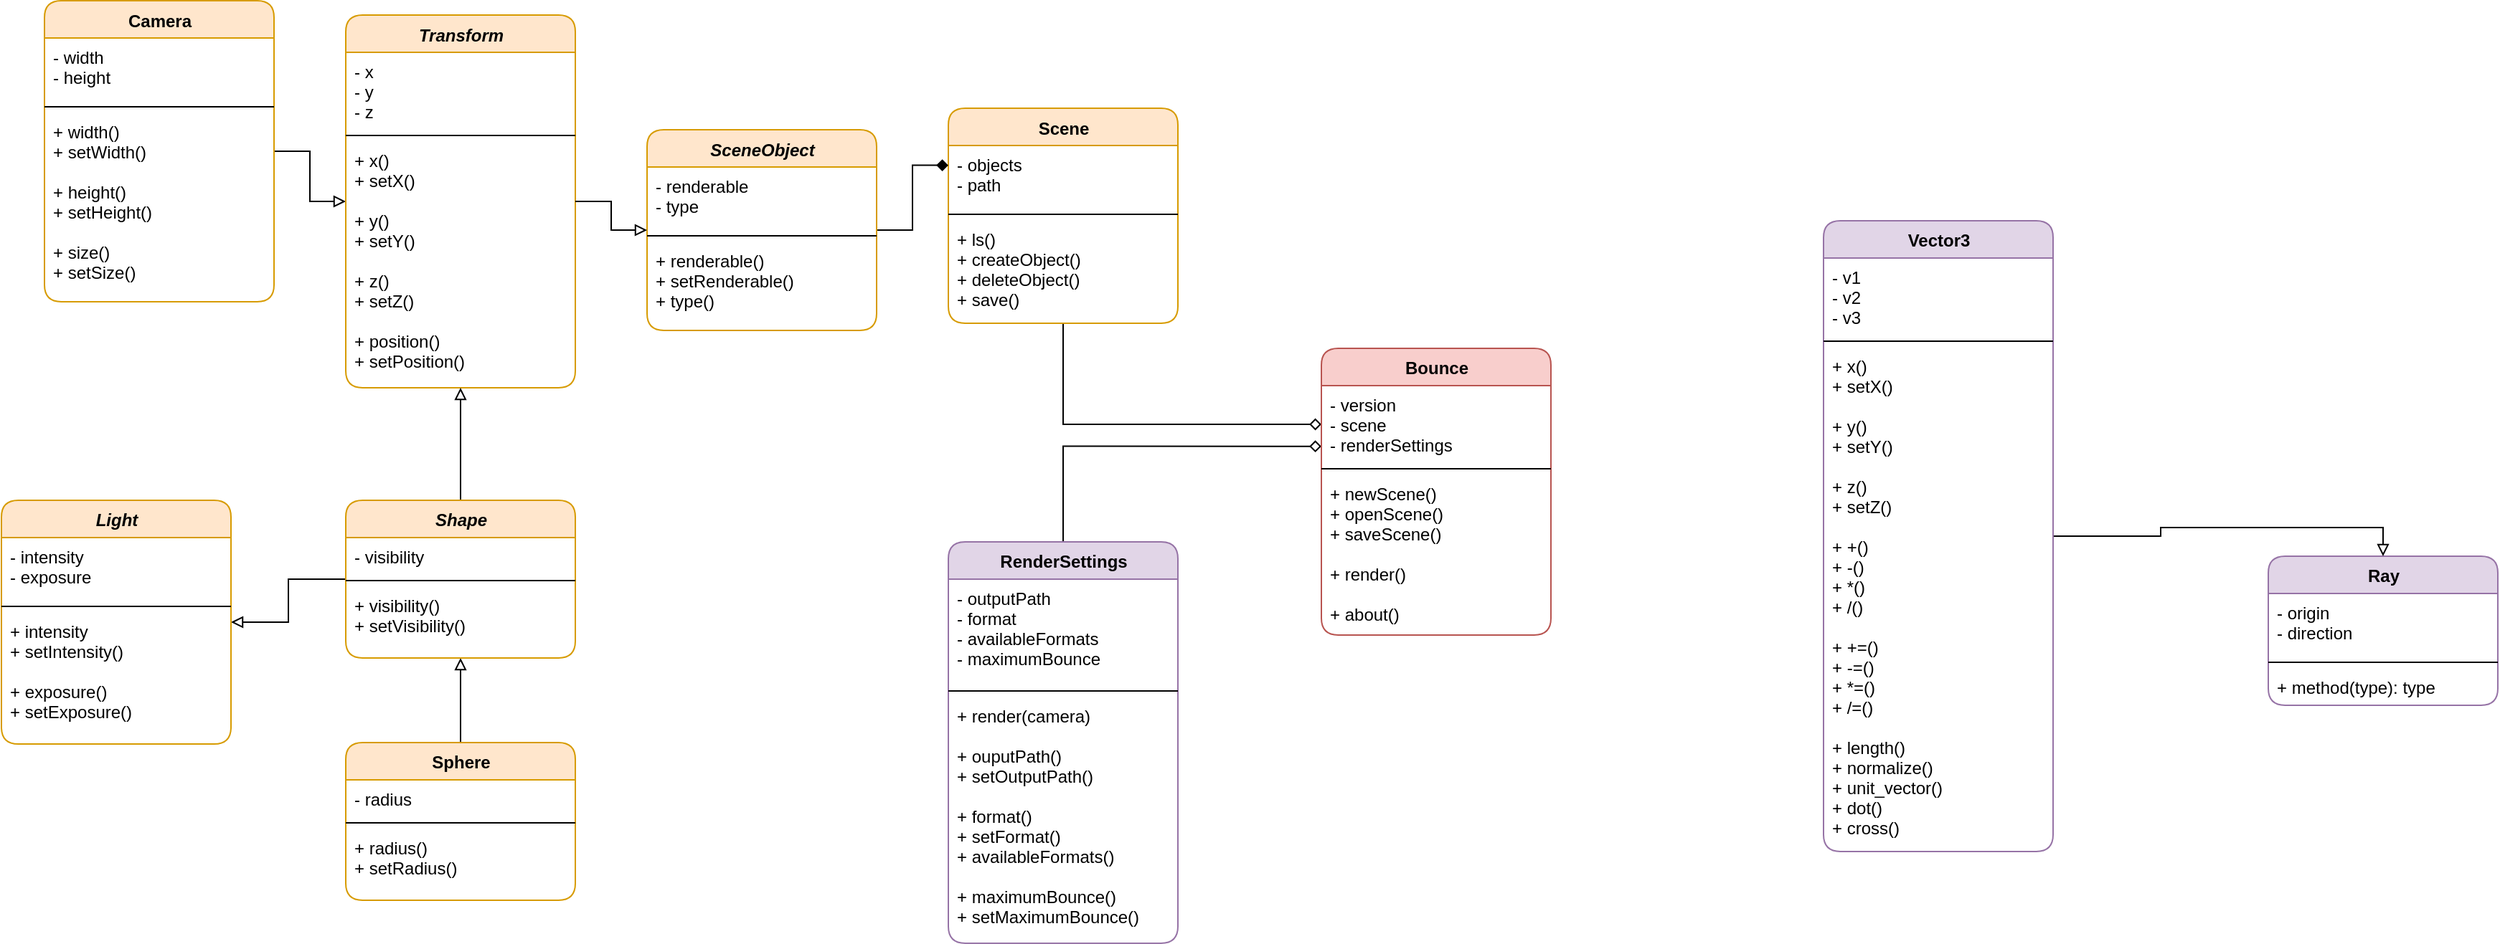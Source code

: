 <mxfile version="12.2.3" type="github" pages="1">
  <diagram id="MrHk-Hr7YyUdnZo1ahmc" name="Page-1">
    <mxGraphModel dx="2483" dy="918" grid="1" gridSize="10" guides="1" tooltips="1" connect="1" arrows="1" fold="1" page="1" pageScale="1" pageWidth="827" pageHeight="1169" math="0" shadow="0">
      <root>
        <mxCell id="0"/>
        <mxCell id="1" parent="0"/>
        <mxCell id="YPggoXLGuoCjKHJgoqWG-26" value="Ray" style="swimlane;fontStyle=1;align=center;verticalAlign=top;childLayout=stackLayout;horizontal=1;startSize=26;horizontalStack=0;resizeParent=1;resizeParentMax=0;resizeLast=0;collapsible=1;marginBottom=0;rounded=1;html=1;swimlaneLine=1;fillColor=#e1d5e7;swimlaneFillColor=#ffffff;labelBackgroundColor=none;labelBorderColor=none;strokeColor=#9673a6;" parent="1" vertex="1">
          <mxGeometry x="1310" y="650" width="160" height="104" as="geometry"/>
        </mxCell>
        <mxCell id="YPggoXLGuoCjKHJgoqWG-27" value="- origin&#xa;- direction" style="text;strokeColor=none;fillColor=none;align=left;verticalAlign=top;spacingLeft=4;spacingRight=4;overflow=hidden;rotatable=0;points=[[0,0.5],[1,0.5]];portConstraint=eastwest;labelBackgroundColor=none;" parent="YPggoXLGuoCjKHJgoqWG-26" vertex="1">
          <mxGeometry y="26" width="160" height="44" as="geometry"/>
        </mxCell>
        <mxCell id="YPggoXLGuoCjKHJgoqWG-28" value="" style="line;strokeWidth=1;fillColor=none;align=left;verticalAlign=middle;spacingTop=-1;spacingLeft=3;spacingRight=3;rotatable=0;labelPosition=right;points=[];portConstraint=eastwest;" parent="YPggoXLGuoCjKHJgoqWG-26" vertex="1">
          <mxGeometry y="70" width="160" height="8" as="geometry"/>
        </mxCell>
        <mxCell id="YPggoXLGuoCjKHJgoqWG-29" value="+ method(type): type" style="text;strokeColor=none;fillColor=none;align=left;verticalAlign=top;spacingLeft=4;spacingRight=4;overflow=hidden;rotatable=0;points=[[0,0.5],[1,0.5]];portConstraint=eastwest;" parent="YPggoXLGuoCjKHJgoqWG-26" vertex="1">
          <mxGeometry y="78" width="160" height="26" as="geometry"/>
        </mxCell>
        <mxCell id="MI5kxyF-54W-ANiLXjIw-13" value="" style="edgeStyle=orthogonalEdgeStyle;rounded=0;orthogonalLoop=1;jettySize=auto;html=1;endArrow=block;endFill=0;" parent="1" source="YPggoXLGuoCjKHJgoqWG-30" target="YPggoXLGuoCjKHJgoqWG-38" edge="1">
          <mxGeometry relative="1" as="geometry">
            <mxPoint x="240" y="211.914" as="targetPoint"/>
          </mxGeometry>
        </mxCell>
        <mxCell id="YPggoXLGuoCjKHJgoqWG-30" value="Camera" style="swimlane;fontStyle=1;align=center;verticalAlign=top;childLayout=stackLayout;horizontal=1;startSize=26;horizontalStack=0;resizeParent=1;resizeParentMax=0;resizeLast=0;collapsible=1;marginBottom=0;rounded=1;html=1;swimlaneLine=1;fillColor=#ffe6cc;strokeColor=#d79b00;swimlaneFillColor=#ffffff;" parent="1" vertex="1">
          <mxGeometry x="-240" y="262.5" width="160" height="210" as="geometry"/>
        </mxCell>
        <mxCell id="YPggoXLGuoCjKHJgoqWG-31" value="- width&#xa;- height&#xa;" style="text;strokeColor=none;fillColor=none;align=left;verticalAlign=top;spacingLeft=4;spacingRight=4;overflow=hidden;rotatable=0;points=[[0,0.5],[1,0.5]];portConstraint=eastwest;" parent="YPggoXLGuoCjKHJgoqWG-30" vertex="1">
          <mxGeometry y="26" width="160" height="44" as="geometry"/>
        </mxCell>
        <mxCell id="YPggoXLGuoCjKHJgoqWG-32" value="" style="line;strokeWidth=1;fillColor=none;align=left;verticalAlign=middle;spacingTop=-1;spacingLeft=3;spacingRight=3;rotatable=0;labelPosition=right;points=[];portConstraint=eastwest;" parent="YPggoXLGuoCjKHJgoqWG-30" vertex="1">
          <mxGeometry y="70" width="160" height="8" as="geometry"/>
        </mxCell>
        <mxCell id="YPggoXLGuoCjKHJgoqWG-33" value="+ width()&#xa;+ setWidth()&#xa;&#xa;+ height()&#xa;+ setHeight()&#xa;&#xa;+ size()&#xa;+ setSize()" style="text;strokeColor=none;fillColor=none;align=left;verticalAlign=top;spacingLeft=4;spacingRight=4;overflow=hidden;rotatable=0;points=[[0,0.5],[1,0.5]];portConstraint=eastwest;" parent="YPggoXLGuoCjKHJgoqWG-30" vertex="1">
          <mxGeometry y="78" width="160" height="132" as="geometry"/>
        </mxCell>
        <mxCell id="-4yrVSj8T2TBKY0hB94e-6" style="edgeStyle=orthogonalEdgeStyle;rounded=0;orthogonalLoop=1;jettySize=auto;html=1;endArrow=diamond;endFill=0;entryX=0;entryY=0.5;entryDx=0;entryDy=0;" edge="1" parent="1" source="YPggoXLGuoCjKHJgoqWG-34" target="FA91SIU1KhxT8H8j64Ka-30">
          <mxGeometry relative="1" as="geometry">
            <mxPoint x="670" y="510" as="targetPoint"/>
          </mxGeometry>
        </mxCell>
        <mxCell id="YPggoXLGuoCjKHJgoqWG-34" value="Scene" style="swimlane;fontStyle=1;align=center;verticalAlign=top;childLayout=stackLayout;horizontal=1;startSize=26;horizontalStack=0;resizeParent=1;resizeParentMax=0;resizeLast=0;collapsible=1;marginBottom=0;rounded=1;html=1;swimlaneLine=1;fillColor=#ffe6cc;swimlaneFillColor=#ffffff;labelBackgroundColor=none;labelBorderColor=none;strokeColor=#d79b00;" parent="1" vertex="1">
          <mxGeometry x="390" y="337.5" width="160" height="150" as="geometry"/>
        </mxCell>
        <mxCell id="YPggoXLGuoCjKHJgoqWG-35" value="- objects&#xa;- path" style="text;strokeColor=none;fillColor=none;align=left;verticalAlign=top;spacingLeft=4;spacingRight=4;overflow=hidden;rotatable=0;points=[[0,0.5],[1,0.5]];portConstraint=eastwest;labelBackgroundColor=none;" parent="YPggoXLGuoCjKHJgoqWG-34" vertex="1">
          <mxGeometry y="26" width="160" height="44" as="geometry"/>
        </mxCell>
        <mxCell id="YPggoXLGuoCjKHJgoqWG-36" value="" style="line;strokeWidth=1;fillColor=none;align=left;verticalAlign=middle;spacingTop=-1;spacingLeft=3;spacingRight=3;rotatable=0;labelPosition=right;points=[];portConstraint=eastwest;" parent="YPggoXLGuoCjKHJgoqWG-34" vertex="1">
          <mxGeometry y="70" width="160" height="8" as="geometry"/>
        </mxCell>
        <mxCell id="YPggoXLGuoCjKHJgoqWG-37" value="+ ls()&#xa;+ createObject()&#xa;+ deleteObject()&#xa;+ save()&#xa;" style="text;strokeColor=none;fillColor=none;align=left;verticalAlign=top;spacingLeft=4;spacingRight=4;overflow=hidden;rotatable=0;points=[[0,0.5],[1,0.5]];portConstraint=eastwest;" parent="YPggoXLGuoCjKHJgoqWG-34" vertex="1">
          <mxGeometry y="78" width="160" height="72" as="geometry"/>
        </mxCell>
        <mxCell id="YPggoXLGuoCjKHJgoqWG-49" style="edgeStyle=orthogonalEdgeStyle;rounded=0;orthogonalLoop=1;jettySize=auto;html=1;endArrow=diamond;endFill=1;elbow=vertical;entryX=0;entryY=0.314;entryDx=0;entryDy=0;entryPerimeter=0;" parent="1" source="MI5kxyF-54W-ANiLXjIw-31" target="YPggoXLGuoCjKHJgoqWG-35" edge="1">
          <mxGeometry relative="1" as="geometry"/>
        </mxCell>
        <mxCell id="YPggoXLGuoCjKHJgoqWG-38" value="&lt;i&gt;Transform&lt;/i&gt;" style="swimlane;fontStyle=1;align=center;verticalAlign=top;childLayout=stackLayout;horizontal=1;startSize=26;horizontalStack=0;resizeParent=1;resizeParentMax=0;resizeLast=0;collapsible=1;marginBottom=0;rounded=1;html=1;swimlaneLine=1;fillColor=#ffe6cc;swimlaneFillColor=#ffffff;labelBackgroundColor=none;labelBorderColor=none;strokeColor=#d79b00;" parent="1" vertex="1">
          <mxGeometry x="-30" y="272.5" width="160" height="260" as="geometry"/>
        </mxCell>
        <mxCell id="YPggoXLGuoCjKHJgoqWG-39" value="- x&#xa;- y&#xa;- z" style="text;strokeColor=none;fillColor=none;align=left;verticalAlign=top;spacingLeft=4;spacingRight=4;overflow=hidden;rotatable=0;points=[[0,0.5],[1,0.5]];portConstraint=eastwest;labelBackgroundColor=none;" parent="YPggoXLGuoCjKHJgoqWG-38" vertex="1">
          <mxGeometry y="26" width="160" height="54" as="geometry"/>
        </mxCell>
        <mxCell id="YPggoXLGuoCjKHJgoqWG-40" value="" style="line;strokeWidth=1;fillColor=none;align=left;verticalAlign=middle;spacingTop=-1;spacingLeft=3;spacingRight=3;rotatable=0;labelPosition=right;points=[];portConstraint=eastwest;" parent="YPggoXLGuoCjKHJgoqWG-38" vertex="1">
          <mxGeometry y="80" width="160" height="8" as="geometry"/>
        </mxCell>
        <mxCell id="YPggoXLGuoCjKHJgoqWG-41" value="+ x()&#xa;+ setX()&#xa;&#xa;+ y()&#xa;+ setY()&#xa;&#xa;+ z()&#xa;+ setZ()&#xa;&#xa;+ position()&#xa;+ setPosition()&#xa;" style="text;strokeColor=none;fillColor=none;align=left;verticalAlign=top;spacingLeft=4;spacingRight=4;overflow=hidden;rotatable=0;points=[[0,0.5],[1,0.5]];portConstraint=eastwest;" parent="YPggoXLGuoCjKHJgoqWG-38" vertex="1">
          <mxGeometry y="88" width="160" height="172" as="geometry"/>
        </mxCell>
        <mxCell id="MI5kxyF-54W-ANiLXjIw-19" style="edgeStyle=orthogonalEdgeStyle;rounded=0;orthogonalLoop=1;jettySize=auto;html=1;endArrow=block;endFill=0;" parent="1" source="YPggoXLGuoCjKHJgoqWG-42" target="YPggoXLGuoCjKHJgoqWG-38" edge="1">
          <mxGeometry relative="1" as="geometry"/>
        </mxCell>
        <mxCell id="MI5kxyF-54W-ANiLXjIw-24" value="" style="edgeStyle=orthogonalEdgeStyle;rounded=0;orthogonalLoop=1;jettySize=auto;html=1;endArrow=block;endFill=0;" parent="1" source="MI5kxyF-54W-ANiLXjIw-20" target="YPggoXLGuoCjKHJgoqWG-42" edge="1">
          <mxGeometry relative="1" as="geometry"/>
        </mxCell>
        <mxCell id="FA91SIU1KhxT8H8j64Ka-38" value="" style="edgeStyle=orthogonalEdgeStyle;rounded=0;orthogonalLoop=1;jettySize=auto;html=1;endArrow=block;endFill=0;" parent="1" source="YPggoXLGuoCjKHJgoqWG-42" target="FA91SIU1KhxT8H8j64Ka-34" edge="1">
          <mxGeometry relative="1" as="geometry"/>
        </mxCell>
        <mxCell id="YPggoXLGuoCjKHJgoqWG-42" value="Shape" style="swimlane;fontStyle=3;align=center;verticalAlign=top;childLayout=stackLayout;horizontal=1;startSize=26;horizontalStack=0;resizeParent=1;resizeParentMax=0;resizeLast=0;collapsible=1;marginBottom=0;rounded=1;html=1;swimlaneLine=1;fillColor=#ffe6cc;swimlaneFillColor=#ffffff;labelBackgroundColor=none;labelBorderColor=none;strokeColor=#d79b00;" parent="1" vertex="1">
          <mxGeometry x="-30" y="611" width="160" height="110" as="geometry"/>
        </mxCell>
        <mxCell id="YPggoXLGuoCjKHJgoqWG-43" value="- visibility" style="text;strokeColor=none;fillColor=none;align=left;verticalAlign=top;spacingLeft=4;spacingRight=4;overflow=hidden;rotatable=0;points=[[0,0.5],[1,0.5]];portConstraint=eastwest;labelBackgroundColor=none;" parent="YPggoXLGuoCjKHJgoqWG-42" vertex="1">
          <mxGeometry y="26" width="160" height="26" as="geometry"/>
        </mxCell>
        <mxCell id="YPggoXLGuoCjKHJgoqWG-44" value="" style="line;strokeWidth=1;fillColor=none;align=left;verticalAlign=middle;spacingTop=-1;spacingLeft=3;spacingRight=3;rotatable=0;labelPosition=right;points=[];portConstraint=eastwest;" parent="YPggoXLGuoCjKHJgoqWG-42" vertex="1">
          <mxGeometry y="52" width="160" height="8" as="geometry"/>
        </mxCell>
        <mxCell id="YPggoXLGuoCjKHJgoqWG-45" value="+ visibility()&#xa;+ setVisibility()" style="text;strokeColor=none;fillColor=none;align=left;verticalAlign=top;spacingLeft=4;spacingRight=4;overflow=hidden;rotatable=0;points=[[0,0.5],[1,0.5]];portConstraint=eastwest;" parent="YPggoXLGuoCjKHJgoqWG-42" vertex="1">
          <mxGeometry y="60" width="160" height="50" as="geometry"/>
        </mxCell>
        <mxCell id="FA91SIU1KhxT8H8j64Ka-34" value="Light" style="swimlane;fontStyle=3;align=center;verticalAlign=top;childLayout=stackLayout;horizontal=1;startSize=26;horizontalStack=0;resizeParent=1;resizeParentMax=0;resizeLast=0;collapsible=1;marginBottom=0;rounded=1;html=1;swimlaneLine=1;fillColor=#ffe6cc;swimlaneFillColor=#ffffff;labelBackgroundColor=none;labelBorderColor=none;strokeColor=#d79b00;" parent="1" vertex="1">
          <mxGeometry x="-270" y="611" width="160" height="170" as="geometry"/>
        </mxCell>
        <mxCell id="FA91SIU1KhxT8H8j64Ka-35" value="- intensity&#xa;- exposure" style="text;strokeColor=none;fillColor=none;align=left;verticalAlign=top;spacingLeft=4;spacingRight=4;overflow=hidden;rotatable=0;points=[[0,0.5],[1,0.5]];portConstraint=eastwest;labelBackgroundColor=none;" parent="FA91SIU1KhxT8H8j64Ka-34" vertex="1">
          <mxGeometry y="26" width="160" height="44" as="geometry"/>
        </mxCell>
        <mxCell id="FA91SIU1KhxT8H8j64Ka-36" value="" style="line;strokeWidth=1;fillColor=none;align=left;verticalAlign=middle;spacingTop=-1;spacingLeft=3;spacingRight=3;rotatable=0;labelPosition=right;points=[];portConstraint=eastwest;" parent="FA91SIU1KhxT8H8j64Ka-34" vertex="1">
          <mxGeometry y="70" width="160" height="8" as="geometry"/>
        </mxCell>
        <mxCell id="FA91SIU1KhxT8H8j64Ka-37" value="+ intensity&#xa;+ setIntensity()&#xa;&#xa;+ exposure()&#xa;+ setExposure()" style="text;strokeColor=none;fillColor=none;align=left;verticalAlign=top;spacingLeft=4;spacingRight=4;overflow=hidden;rotatable=0;points=[[0,0.5],[1,0.5]];portConstraint=eastwest;" parent="FA91SIU1KhxT8H8j64Ka-34" vertex="1">
          <mxGeometry y="78" width="160" height="92" as="geometry"/>
        </mxCell>
        <mxCell id="MI5kxyF-54W-ANiLXjIw-20" value="Sphere" style="swimlane;fontStyle=1;align=center;verticalAlign=top;childLayout=stackLayout;horizontal=1;startSize=26;horizontalStack=0;resizeParent=1;resizeParentMax=0;resizeLast=0;collapsible=1;marginBottom=0;rounded=1;html=1;swimlaneLine=1;fillColor=#ffe6cc;swimlaneFillColor=#ffffff;labelBackgroundColor=none;labelBorderColor=none;strokeColor=#d79b00;" parent="1" vertex="1">
          <mxGeometry x="-30" y="780" width="160" height="110" as="geometry"/>
        </mxCell>
        <mxCell id="MI5kxyF-54W-ANiLXjIw-21" value="- radius" style="text;strokeColor=none;fillColor=none;align=left;verticalAlign=top;spacingLeft=4;spacingRight=4;overflow=hidden;rotatable=0;points=[[0,0.5],[1,0.5]];portConstraint=eastwest;labelBackgroundColor=none;" parent="MI5kxyF-54W-ANiLXjIw-20" vertex="1">
          <mxGeometry y="26" width="160" height="26" as="geometry"/>
        </mxCell>
        <mxCell id="MI5kxyF-54W-ANiLXjIw-22" value="" style="line;strokeWidth=1;fillColor=none;align=left;verticalAlign=middle;spacingTop=-1;spacingLeft=3;spacingRight=3;rotatable=0;labelPosition=right;points=[];portConstraint=eastwest;" parent="MI5kxyF-54W-ANiLXjIw-20" vertex="1">
          <mxGeometry y="52" width="160" height="8" as="geometry"/>
        </mxCell>
        <mxCell id="MI5kxyF-54W-ANiLXjIw-23" value="+ radius()&#xa;+ setRadius()" style="text;strokeColor=none;fillColor=none;align=left;verticalAlign=top;spacingLeft=4;spacingRight=4;overflow=hidden;rotatable=0;points=[[0,0.5],[1,0.5]];portConstraint=eastwest;" parent="MI5kxyF-54W-ANiLXjIw-20" vertex="1">
          <mxGeometry y="60" width="160" height="50" as="geometry"/>
        </mxCell>
        <mxCell id="-4yrVSj8T2TBKY0hB94e-8" style="edgeStyle=orthogonalEdgeStyle;rounded=0;orthogonalLoop=1;jettySize=auto;html=1;endArrow=diamond;endFill=0;entryX=0;entryY=0.784;entryDx=0;entryDy=0;entryPerimeter=0;" edge="1" parent="1" source="MI5kxyF-54W-ANiLXjIw-4" target="FA91SIU1KhxT8H8j64Ka-30">
          <mxGeometry relative="1" as="geometry">
            <mxPoint x="690" y="550" as="targetPoint"/>
          </mxGeometry>
        </mxCell>
        <mxCell id="MI5kxyF-54W-ANiLXjIw-4" value="RenderSettings" style="swimlane;fontStyle=1;align=center;verticalAlign=top;childLayout=stackLayout;horizontal=1;startSize=26;horizontalStack=0;resizeParent=1;resizeParentMax=0;resizeLast=0;collapsible=1;marginBottom=0;rounded=1;html=1;swimlaneLine=1;fillColor=#e1d5e7;strokeColor=#9673a6;swimlaneFillColor=#ffffff;" parent="1" vertex="1">
          <mxGeometry x="390" y="640" width="160" height="280" as="geometry"/>
        </mxCell>
        <mxCell id="MI5kxyF-54W-ANiLXjIw-5" value="- outputPath&#xa;- format&#xa;- availableFormats&#xa;- maximumBounce" style="text;strokeColor=none;fillColor=none;align=left;verticalAlign=top;spacingLeft=4;spacingRight=4;overflow=hidden;rotatable=0;points=[[0,0.5],[1,0.5]];portConstraint=eastwest;" parent="MI5kxyF-54W-ANiLXjIw-4" vertex="1">
          <mxGeometry y="26" width="160" height="74" as="geometry"/>
        </mxCell>
        <mxCell id="MI5kxyF-54W-ANiLXjIw-6" value="" style="line;strokeWidth=1;fillColor=none;align=left;verticalAlign=middle;spacingTop=-1;spacingLeft=3;spacingRight=3;rotatable=0;labelPosition=right;points=[];portConstraint=eastwest;" parent="MI5kxyF-54W-ANiLXjIw-4" vertex="1">
          <mxGeometry y="100" width="160" height="8" as="geometry"/>
        </mxCell>
        <mxCell id="MI5kxyF-54W-ANiLXjIw-7" value="+ render(camera)&#xa;&#xa;+ ouputPath()&#xa;+ setOutputPath()&#xa;&#xa;+ format()&#xa;+ setFormat()&#xa;+ availableFormats()&#xa;&#xa;+ maximumBounce()&#xa;+ setMaximumBounce()" style="text;strokeColor=none;fillColor=none;align=left;verticalAlign=top;spacingLeft=4;spacingRight=4;overflow=hidden;rotatable=0;points=[[0,0.5],[1,0.5]];portConstraint=eastwest;" parent="MI5kxyF-54W-ANiLXjIw-4" vertex="1">
          <mxGeometry y="108" width="160" height="172" as="geometry"/>
        </mxCell>
        <mxCell id="MI5kxyF-54W-ANiLXjIw-31" value="SceneObject" style="swimlane;fontStyle=3;align=center;verticalAlign=top;childLayout=stackLayout;horizontal=1;startSize=26;horizontalStack=0;resizeParent=1;resizeParentMax=0;resizeLast=0;collapsible=1;marginBottom=0;rounded=1;html=1;swimlaneLine=1;fillColor=#ffe6cc;swimlaneFillColor=#ffffff;labelBackgroundColor=none;labelBorderColor=none;strokeColor=#d79b00;" parent="1" vertex="1">
          <mxGeometry x="180" y="352.5" width="160" height="140" as="geometry"/>
        </mxCell>
        <mxCell id="MI5kxyF-54W-ANiLXjIw-32" value="- renderable&#xa;- type" style="text;strokeColor=none;fillColor=none;align=left;verticalAlign=top;spacingLeft=4;spacingRight=4;overflow=hidden;rotatable=0;points=[[0,0.5],[1,0.5]];portConstraint=eastwest;labelBackgroundColor=none;" parent="MI5kxyF-54W-ANiLXjIw-31" vertex="1">
          <mxGeometry y="26" width="160" height="44" as="geometry"/>
        </mxCell>
        <mxCell id="MI5kxyF-54W-ANiLXjIw-33" value="" style="line;strokeWidth=1;fillColor=none;align=left;verticalAlign=middle;spacingTop=-1;spacingLeft=3;spacingRight=3;rotatable=0;labelPosition=right;points=[];portConstraint=eastwest;" parent="MI5kxyF-54W-ANiLXjIw-31" vertex="1">
          <mxGeometry y="70" width="160" height="8" as="geometry"/>
        </mxCell>
        <mxCell id="MI5kxyF-54W-ANiLXjIw-34" value="+ renderable()&#xa;+ setRenderable()&#xa;+ type()" style="text;strokeColor=none;fillColor=none;align=left;verticalAlign=top;spacingLeft=4;spacingRight=4;overflow=hidden;rotatable=0;points=[[0,0.5],[1,0.5]];portConstraint=eastwest;" parent="MI5kxyF-54W-ANiLXjIw-31" vertex="1">
          <mxGeometry y="78" width="160" height="62" as="geometry"/>
        </mxCell>
        <mxCell id="MI5kxyF-54W-ANiLXjIw-35" style="edgeStyle=orthogonalEdgeStyle;rounded=0;orthogonalLoop=1;jettySize=auto;html=1;endArrow=block;endFill=0;elbow=vertical;" parent="1" source="YPggoXLGuoCjKHJgoqWG-38" target="MI5kxyF-54W-ANiLXjIw-31" edge="1">
          <mxGeometry relative="1" as="geometry">
            <mxPoint x="300" y="175" as="sourcePoint"/>
            <mxPoint x="560" y="201" as="targetPoint"/>
          </mxGeometry>
        </mxCell>
        <mxCell id="FA91SIU1KhxT8H8j64Ka-29" value="Bounce" style="swimlane;fontStyle=1;align=center;verticalAlign=top;childLayout=stackLayout;horizontal=1;startSize=26;horizontalStack=0;resizeParent=1;resizeParentMax=0;resizeLast=0;collapsible=1;marginBottom=0;rounded=1;html=1;swimlaneLine=1;fillColor=#f8cecc;swimlaneFillColor=#ffffff;labelBackgroundColor=none;labelBorderColor=none;strokeColor=#b85450;" parent="1" vertex="1">
          <mxGeometry x="650" y="505" width="160" height="200" as="geometry"/>
        </mxCell>
        <mxCell id="FA91SIU1KhxT8H8j64Ka-30" value="- version&#xa;- scene&#xa;- renderSettings" style="text;strokeColor=none;fillColor=none;align=left;verticalAlign=top;spacingLeft=4;spacingRight=4;overflow=hidden;rotatable=0;points=[[0,0.5],[1,0.5]];portConstraint=eastwest;labelBackgroundColor=none;" parent="FA91SIU1KhxT8H8j64Ka-29" vertex="1">
          <mxGeometry y="26" width="160" height="54" as="geometry"/>
        </mxCell>
        <mxCell id="FA91SIU1KhxT8H8j64Ka-31" value="" style="line;strokeWidth=1;fillColor=none;align=left;verticalAlign=middle;spacingTop=-1;spacingLeft=3;spacingRight=3;rotatable=0;labelPosition=right;points=[];portConstraint=eastwest;" parent="FA91SIU1KhxT8H8j64Ka-29" vertex="1">
          <mxGeometry y="80" width="160" height="8" as="geometry"/>
        </mxCell>
        <mxCell id="FA91SIU1KhxT8H8j64Ka-32" value="+ newScene()&#xa;+ openScene()&#xa;+ saveScene()&#xa;&#xa;+ render()&#xa;&#xa;+ about()" style="text;strokeColor=none;fillColor=none;align=left;verticalAlign=top;spacingLeft=4;spacingRight=4;overflow=hidden;rotatable=0;points=[[0,0.5],[1,0.5]];portConstraint=eastwest;" parent="FA91SIU1KhxT8H8j64Ka-29" vertex="1">
          <mxGeometry y="88" width="160" height="112" as="geometry"/>
        </mxCell>
        <mxCell id="-4yrVSj8T2TBKY0hB94e-13" value="" style="edgeStyle=orthogonalEdgeStyle;rounded=0;orthogonalLoop=1;jettySize=auto;html=1;endArrow=block;endFill=0;entryX=0.5;entryY=0;entryDx=0;entryDy=0;" edge="1" parent="1" source="-4yrVSj8T2TBKY0hB94e-1" target="YPggoXLGuoCjKHJgoqWG-26">
          <mxGeometry relative="1" as="geometry">
            <mxPoint x="1240" y="636.0" as="targetPoint"/>
          </mxGeometry>
        </mxCell>
        <mxCell id="-4yrVSj8T2TBKY0hB94e-1" value="Vector3" style="swimlane;fontStyle=1;align=center;verticalAlign=top;childLayout=stackLayout;horizontal=1;startSize=26;horizontalStack=0;resizeParent=1;resizeParentMax=0;resizeLast=0;collapsible=1;marginBottom=0;rounded=1;html=1;swimlaneLine=1;fillColor=#e1d5e7;swimlaneFillColor=#ffffff;labelBackgroundColor=none;labelBorderColor=none;strokeColor=#9673a6;" vertex="1" parent="1">
          <mxGeometry x="1000" y="416" width="160" height="440" as="geometry"/>
        </mxCell>
        <mxCell id="-4yrVSj8T2TBKY0hB94e-2" value="- v1&#xa;- v2&#xa;- v3" style="text;strokeColor=none;fillColor=none;align=left;verticalAlign=top;spacingLeft=4;spacingRight=4;overflow=hidden;rotatable=0;points=[[0,0.5],[1,0.5]];portConstraint=eastwest;labelBackgroundColor=none;" vertex="1" parent="-4yrVSj8T2TBKY0hB94e-1">
          <mxGeometry y="26" width="160" height="54" as="geometry"/>
        </mxCell>
        <mxCell id="-4yrVSj8T2TBKY0hB94e-3" value="" style="line;strokeWidth=1;fillColor=none;align=left;verticalAlign=middle;spacingTop=-1;spacingLeft=3;spacingRight=3;rotatable=0;labelPosition=right;points=[];portConstraint=eastwest;" vertex="1" parent="-4yrVSj8T2TBKY0hB94e-1">
          <mxGeometry y="80" width="160" height="8" as="geometry"/>
        </mxCell>
        <mxCell id="-4yrVSj8T2TBKY0hB94e-4" value="+ x()&#xa;+ setX()&#xa;&#xa;+ y()&#xa;+ setY()&#xa;&#xa;+ z()&#xa;+ setZ()&#xa;&#xa;+ +()&#xa;+ -()&#xa;+ *()&#xa;+ /()&#xa;&#xa;+ +=()&#xa;+ -=()&#xa;+ *=()&#xa;+ /=()&#xa;&#xa;+ length()&#xa;+ normalize()&#xa;+ unit_vector()&#xa;+ dot()&#xa;+ cross()&#xa;&#xa;" style="text;strokeColor=none;fillColor=none;align=left;verticalAlign=top;spacingLeft=4;spacingRight=4;overflow=hidden;rotatable=0;points=[[0,0.5],[1,0.5]];portConstraint=eastwest;" vertex="1" parent="-4yrVSj8T2TBKY0hB94e-1">
          <mxGeometry y="88" width="160" height="352" as="geometry"/>
        </mxCell>
      </root>
    </mxGraphModel>
  </diagram>
</mxfile>
